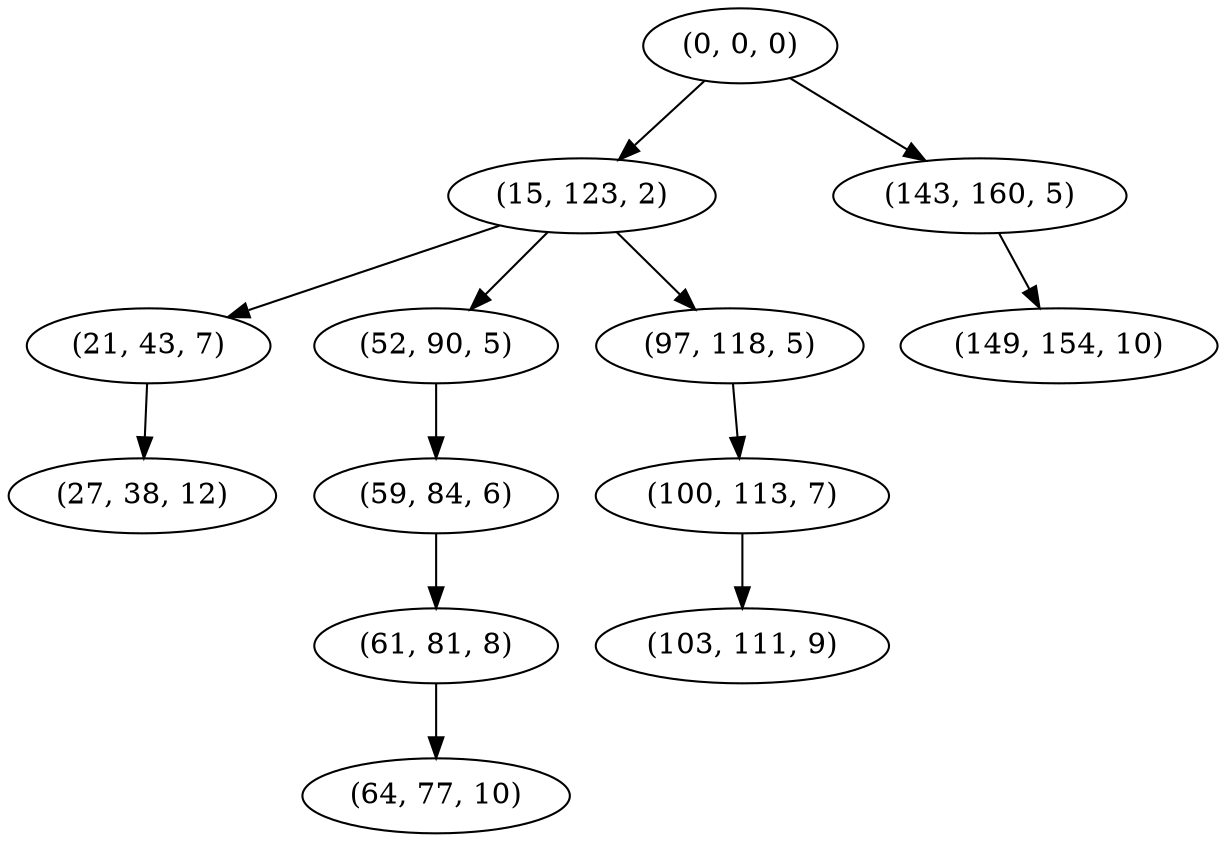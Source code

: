 digraph tree {
    "(0, 0, 0)";
    "(15, 123, 2)";
    "(21, 43, 7)";
    "(27, 38, 12)";
    "(52, 90, 5)";
    "(59, 84, 6)";
    "(61, 81, 8)";
    "(64, 77, 10)";
    "(97, 118, 5)";
    "(100, 113, 7)";
    "(103, 111, 9)";
    "(143, 160, 5)";
    "(149, 154, 10)";
    "(0, 0, 0)" -> "(15, 123, 2)";
    "(0, 0, 0)" -> "(143, 160, 5)";
    "(15, 123, 2)" -> "(21, 43, 7)";
    "(15, 123, 2)" -> "(52, 90, 5)";
    "(15, 123, 2)" -> "(97, 118, 5)";
    "(21, 43, 7)" -> "(27, 38, 12)";
    "(52, 90, 5)" -> "(59, 84, 6)";
    "(59, 84, 6)" -> "(61, 81, 8)";
    "(61, 81, 8)" -> "(64, 77, 10)";
    "(97, 118, 5)" -> "(100, 113, 7)";
    "(100, 113, 7)" -> "(103, 111, 9)";
    "(143, 160, 5)" -> "(149, 154, 10)";
}
